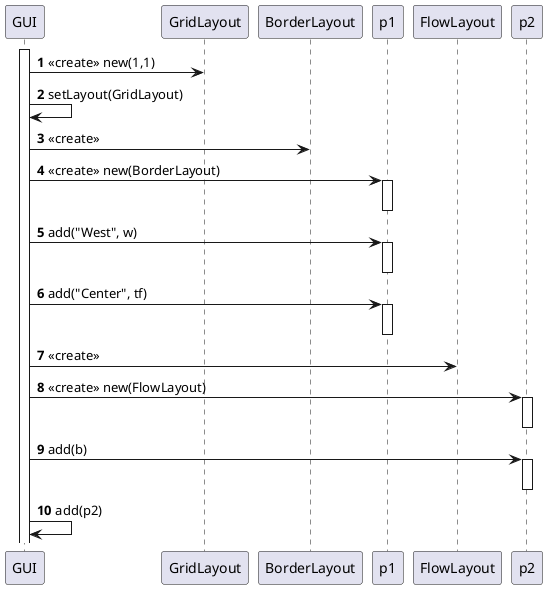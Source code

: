 @startuml
'https://plantuml.com/sequence-diagram

autonumber

activate GUI
GUI -> GridLayout : <<create>> new(1,1)
GUI -> GUI : setLayout(GridLayout)

GUI -> BorderLayout : <<create>>
GUI -> p1 : <<create>> new(BorderLayout)
activate p1
deactivate p1
GUI -> p1 : add("West", w)
activate p1
deactivate p1
GUI -> p1 : add("Center", tf)
activate p1
deactivate p1

GUI -> FlowLayout : <<create>>
GUI -> p2 : <<create>> new(FlowLayout)
activate p2
deactivate p2
GUI -> p2 : add(b)
activate p2
deactivate p2

GUI -> GUI : add(p2)

@enduml